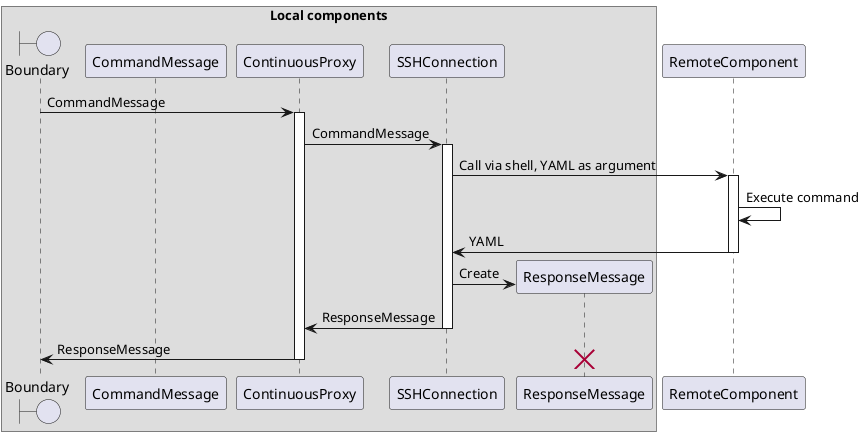 @startuml

'This file is the same as proxy-one-message.puml except the SSHConnection is continuous 
'instead of created/destroyed for each Message.

box "Local components"
    boundary Boundary
    participant CommandMessage
    participant ContinuousProxy as Proxy
    participant SSHConnection
    participant ResponseMessage
end box

Boundary -> Proxy ++ : CommandMessage
'Proxy -> SSHConnection ** : Create
Proxy -> SSHConnection ++ : CommandMessage
SSHConnection -> RemoteComponent ++ : Call via shell, YAML as argument
RemoteComponent -> RemoteComponent : Execute command
SSHConnection <- RemoteComponent -- : YAML
SSHConnection -> ResponseMessage ** : Create
Proxy <- SSHConnection -- : ResponseMessage
'Proxy -> SSHConnection !!
Boundary <- Proxy -- : ResponseMessage

destroy ResponseMessage

@enduml
